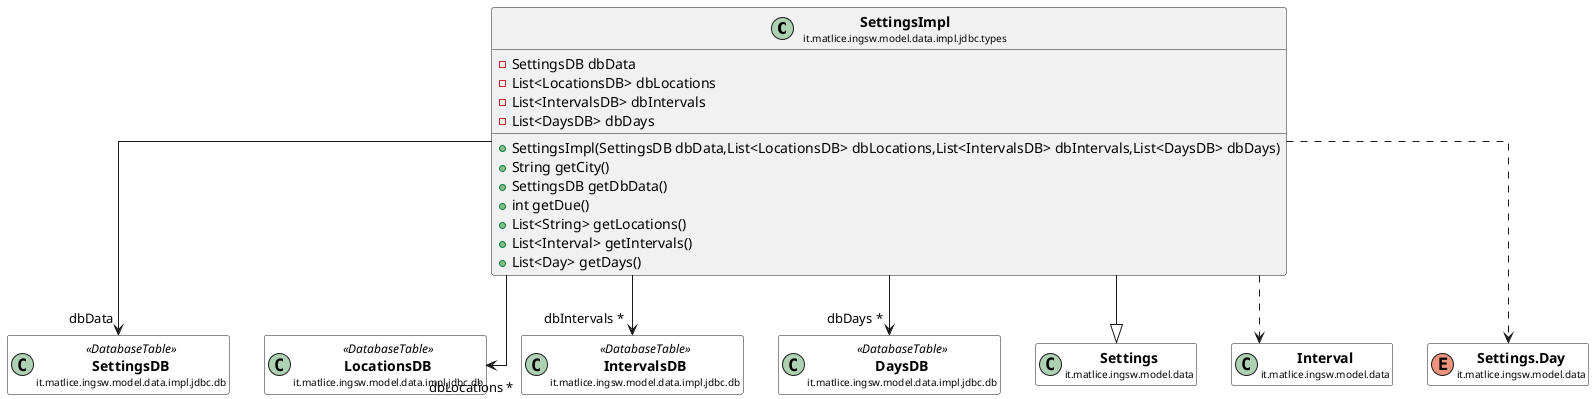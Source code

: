 @startuml

skinparam svgLinkTarget _parent
skinparam linetype ortho
set namespaceSeparator none
class "<b><size:14>SettingsImpl</b>\n<size:10>it.matlice.ingsw.model.data.impl.jdbc.types" as it.matlice.ingsw.model.data.impl.jdbc.types.SettingsImpl  [[../../../../../../../../it/matlice/ingsw/model/data/impl/jdbc/types/SettingsImpl.html{it.matlice.ingsw.model.data.impl.jdbc.types.SettingsImpl}]] {
-SettingsDB dbData
-List<LocationsDB> dbLocations
-List<IntervalsDB> dbIntervals
-List<DaysDB> dbDays
+SettingsImpl(SettingsDB dbData,List<LocationsDB> dbLocations,List<IntervalsDB> dbIntervals,List<DaysDB> dbDays)
+String getCity()
+SettingsDB getDbData()
+int getDue()
+List<String> getLocations()
+List<Interval> getIntervals()
+List<Day> getDays()
}


class "<b><size:14>SettingsDB</b>\n<size:10>it.matlice.ingsw.model.data.impl.jdbc.db" as it.matlice.ingsw.model.data.impl.jdbc.db.SettingsDB <<DatabaseTable>> [[../../../../../../../../it/matlice/ingsw/model/data/impl/jdbc/db/SettingsDB.html{it.matlice.ingsw.model.data.impl.jdbc.db.SettingsDB}]] #white {
}

hide it.matlice.ingsw.model.data.impl.jdbc.db.SettingsDB fields
hide it.matlice.ingsw.model.data.impl.jdbc.db.SettingsDB methods

it.matlice.ingsw.model.data.impl.jdbc.types.SettingsImpl -->  "dbData" it.matlice.ingsw.model.data.impl.jdbc.db.SettingsDB


class "<b><size:14>LocationsDB</b>\n<size:10>it.matlice.ingsw.model.data.impl.jdbc.db" as it.matlice.ingsw.model.data.impl.jdbc.db.LocationsDB <<DatabaseTable>> [[../../../../../../../../it/matlice/ingsw/model/data/impl/jdbc/db/LocationsDB.html{it.matlice.ingsw.model.data.impl.jdbc.db.LocationsDB}]] #white {
}

hide it.matlice.ingsw.model.data.impl.jdbc.db.LocationsDB fields
hide it.matlice.ingsw.model.data.impl.jdbc.db.LocationsDB methods

it.matlice.ingsw.model.data.impl.jdbc.types.SettingsImpl -->  "dbLocations *" it.matlice.ingsw.model.data.impl.jdbc.db.LocationsDB


class "<b><size:14>IntervalsDB</b>\n<size:10>it.matlice.ingsw.model.data.impl.jdbc.db" as it.matlice.ingsw.model.data.impl.jdbc.db.IntervalsDB <<DatabaseTable>> [[../../../../../../../../it/matlice/ingsw/model/data/impl/jdbc/db/IntervalsDB.html{it.matlice.ingsw.model.data.impl.jdbc.db.IntervalsDB}]] #white {
}

hide it.matlice.ingsw.model.data.impl.jdbc.db.IntervalsDB fields
hide it.matlice.ingsw.model.data.impl.jdbc.db.IntervalsDB methods

it.matlice.ingsw.model.data.impl.jdbc.types.SettingsImpl -->  "dbIntervals *" it.matlice.ingsw.model.data.impl.jdbc.db.IntervalsDB


class "<b><size:14>DaysDB</b>\n<size:10>it.matlice.ingsw.model.data.impl.jdbc.db" as it.matlice.ingsw.model.data.impl.jdbc.db.DaysDB <<DatabaseTable>> [[../../../../../../../../it/matlice/ingsw/model/data/impl/jdbc/db/DaysDB.html{it.matlice.ingsw.model.data.impl.jdbc.db.DaysDB}]] #white {
}

hide it.matlice.ingsw.model.data.impl.jdbc.db.DaysDB fields
hide it.matlice.ingsw.model.data.impl.jdbc.db.DaysDB methods

it.matlice.ingsw.model.data.impl.jdbc.types.SettingsImpl -->  "dbDays *" it.matlice.ingsw.model.data.impl.jdbc.db.DaysDB

class "<b><size:14>Settings</b>\n<size:10>it.matlice.ingsw.model.data" as it.matlice.ingsw.model.data.Settings  [[../../../../../../../../it/matlice/ingsw/model/data/Settings.html{it.matlice.ingsw.model.data.Settings}]] #white {
}

hide it.matlice.ingsw.model.data.Settings fields
hide it.matlice.ingsw.model.data.Settings methods

it.matlice.ingsw.model.data.impl.jdbc.types.SettingsImpl --|> it.matlice.ingsw.model.data.Settings



class "<b><size:14>Interval</b>\n<size:10>it.matlice.ingsw.model.data" as it.matlice.ingsw.model.data.Interval  [[../../../../../../../../it/matlice/ingsw/model/data/Interval.html{it.matlice.ingsw.model.data.Interval}]] #white {
}

hide it.matlice.ingsw.model.data.Interval fields
hide it.matlice.ingsw.model.data.Interval methods

it.matlice.ingsw.model.data.impl.jdbc.types.SettingsImpl ..> it.matlice.ingsw.model.data.Interval


enum "<b><size:14>Settings.Day</b>\n<size:10>it.matlice.ingsw.model.data" as it.matlice.ingsw.model.data.Settings.Day  [[../../../../../../../../it/matlice/ingsw/model/data/Settings.Day.html{it.matlice.ingsw.model.data.Settings.Day}]] #white {
}

hide it.matlice.ingsw.model.data.Settings.Day fields
hide it.matlice.ingsw.model.data.Settings.Day methods

it.matlice.ingsw.model.data.impl.jdbc.types.SettingsImpl ..> it.matlice.ingsw.model.data.Settings.Day


@enduml
